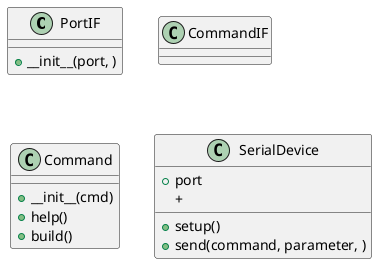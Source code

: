@startuml
'https://plantuml.com/class-diagram

class PortIF
{
+ __init__(port, )
}
class CommandIF

class Command {
+__init__(cmd)
+help()
+build()

}

class SerialDevice
{
+port
+
+setup()
+send(command, parameter, )
}

@enduml